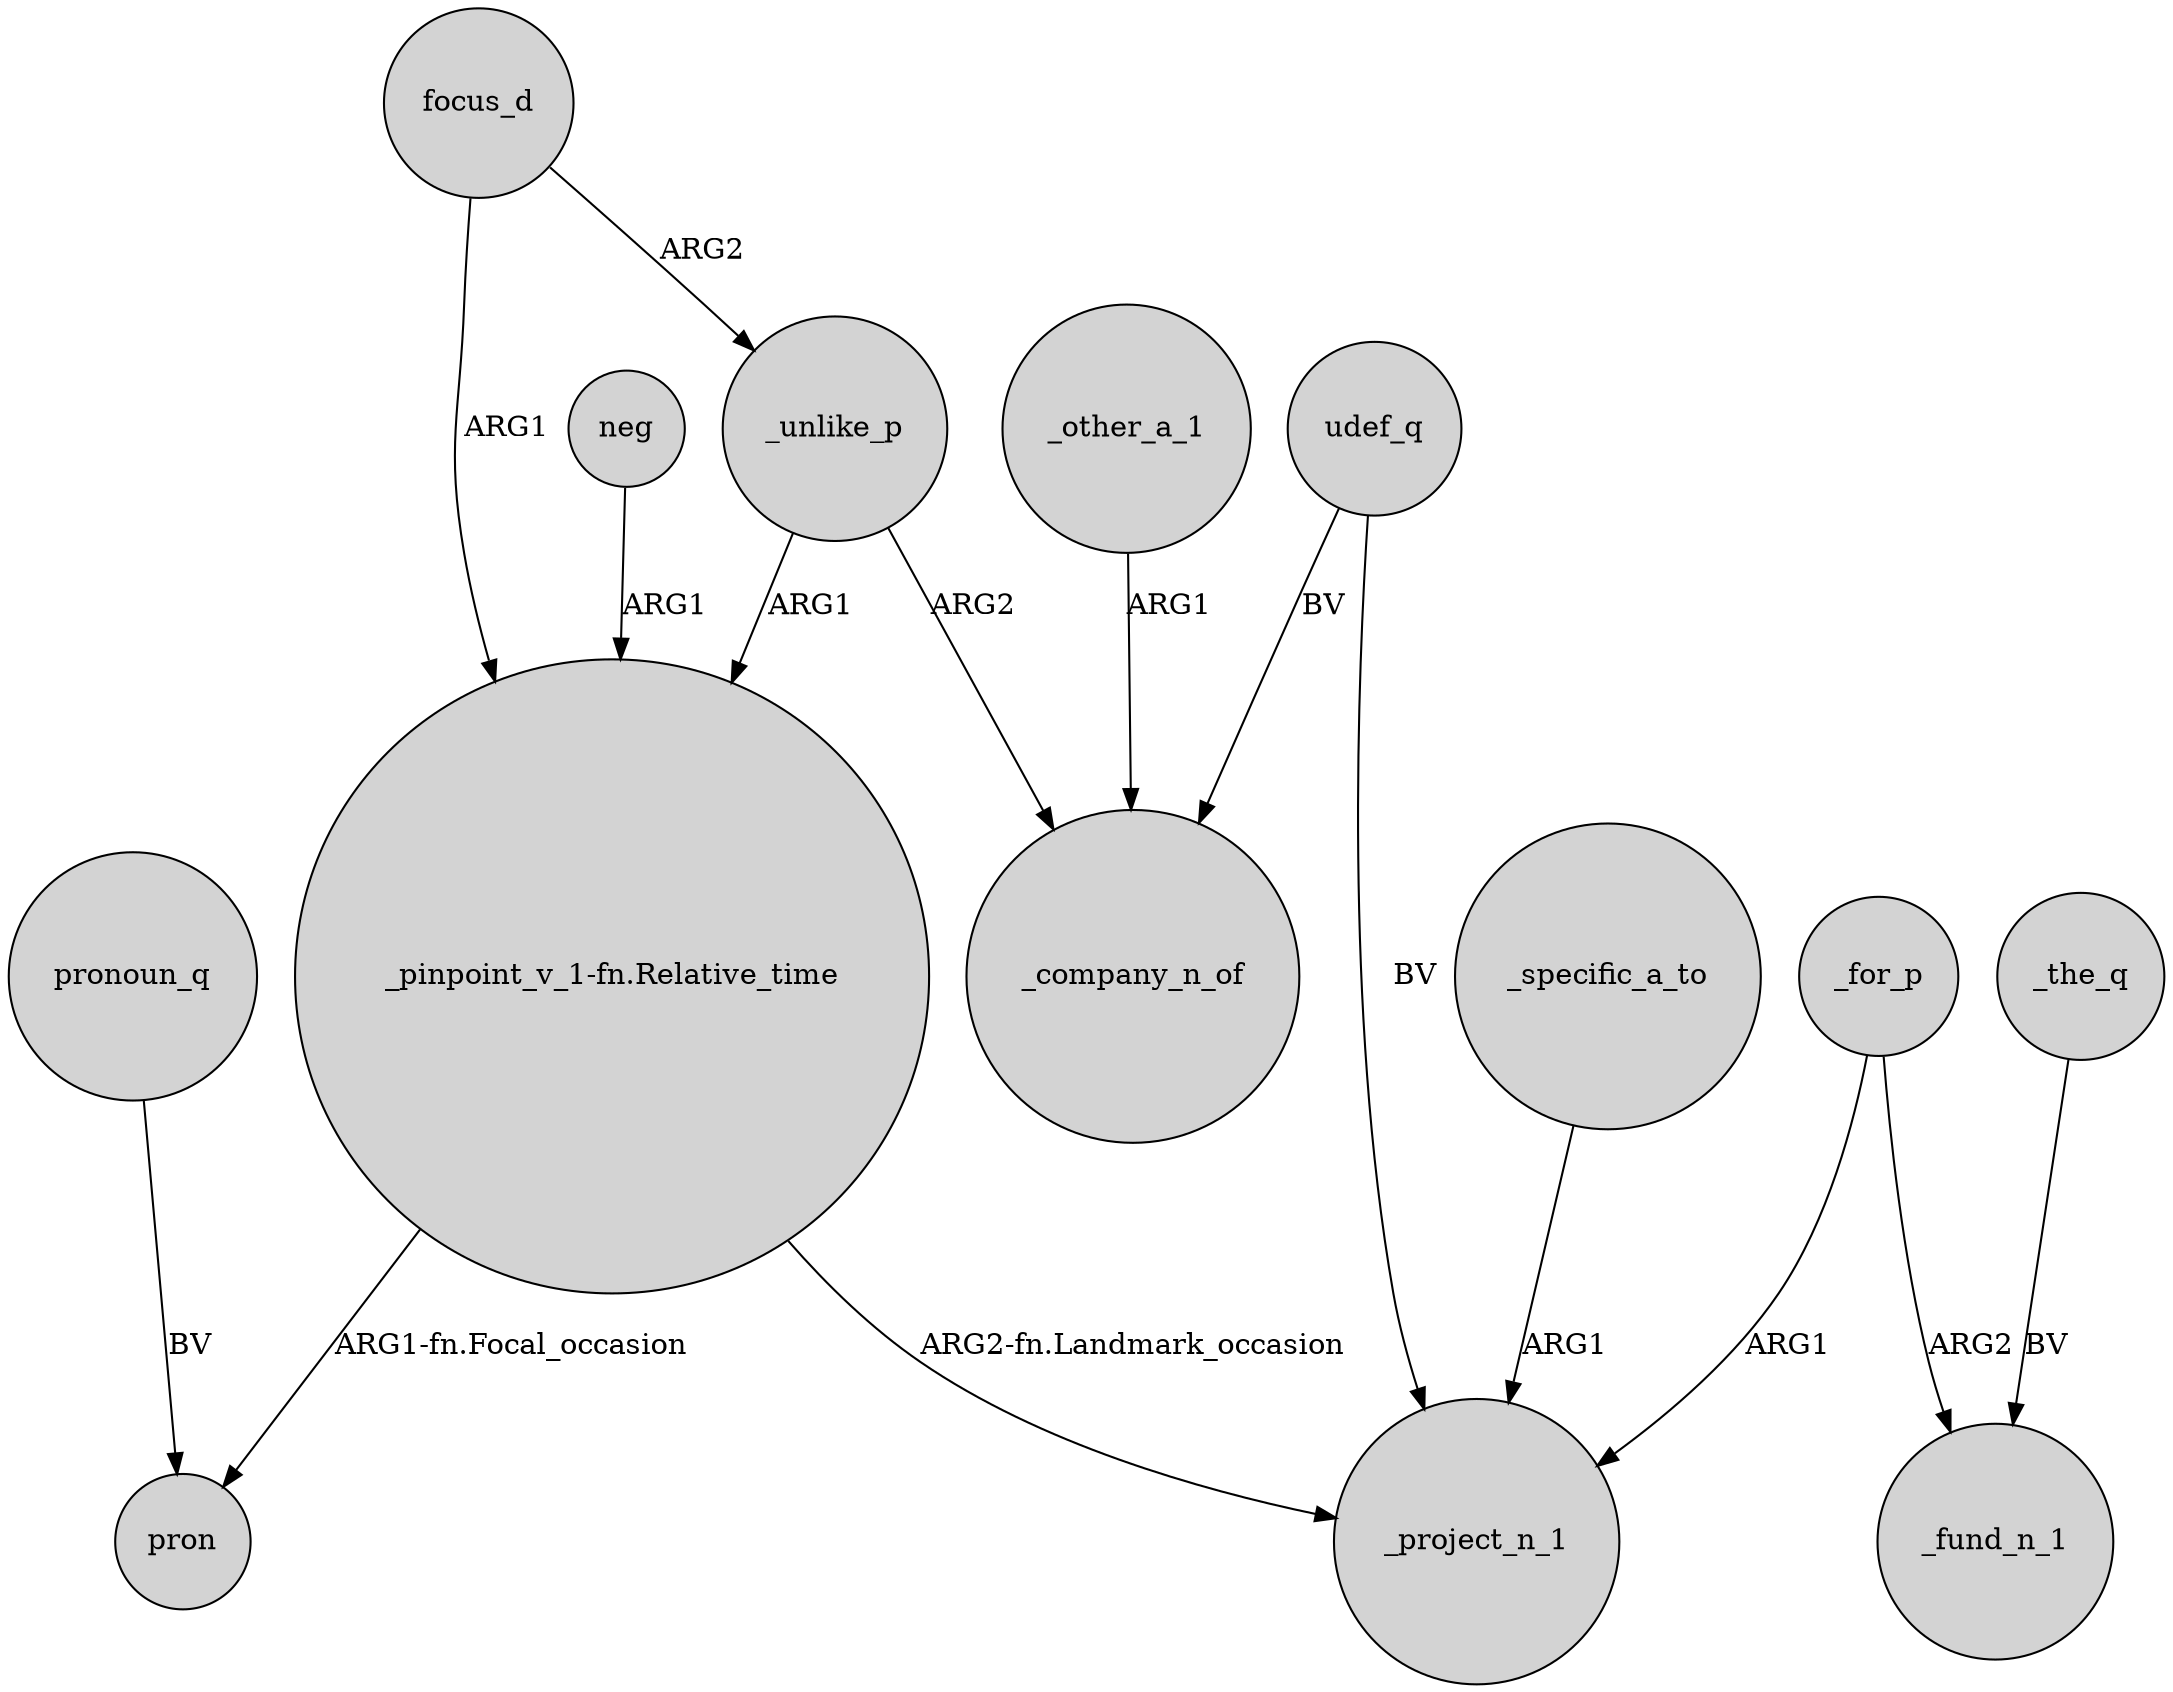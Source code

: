 digraph {
	node [shape=circle style=filled]
	"_pinpoint_v_1-fn.Relative_time" -> _project_n_1 [label="ARG2-fn.Landmark_occasion"]
	_unlike_p -> "_pinpoint_v_1-fn.Relative_time" [label=ARG1]
	udef_q -> _project_n_1 [label=BV]
	udef_q -> _company_n_of [label=BV]
	focus_d -> _unlike_p [label=ARG2]
	_for_p -> _fund_n_1 [label=ARG2]
	"_pinpoint_v_1-fn.Relative_time" -> pron [label="ARG1-fn.Focal_occasion"]
	_the_q -> _fund_n_1 [label=BV]
	_for_p -> _project_n_1 [label=ARG1]
	_unlike_p -> _company_n_of [label=ARG2]
	focus_d -> "_pinpoint_v_1-fn.Relative_time" [label=ARG1]
	neg -> "_pinpoint_v_1-fn.Relative_time" [label=ARG1]
	pronoun_q -> pron [label=BV]
	_specific_a_to -> _project_n_1 [label=ARG1]
	_other_a_1 -> _company_n_of [label=ARG1]
}
